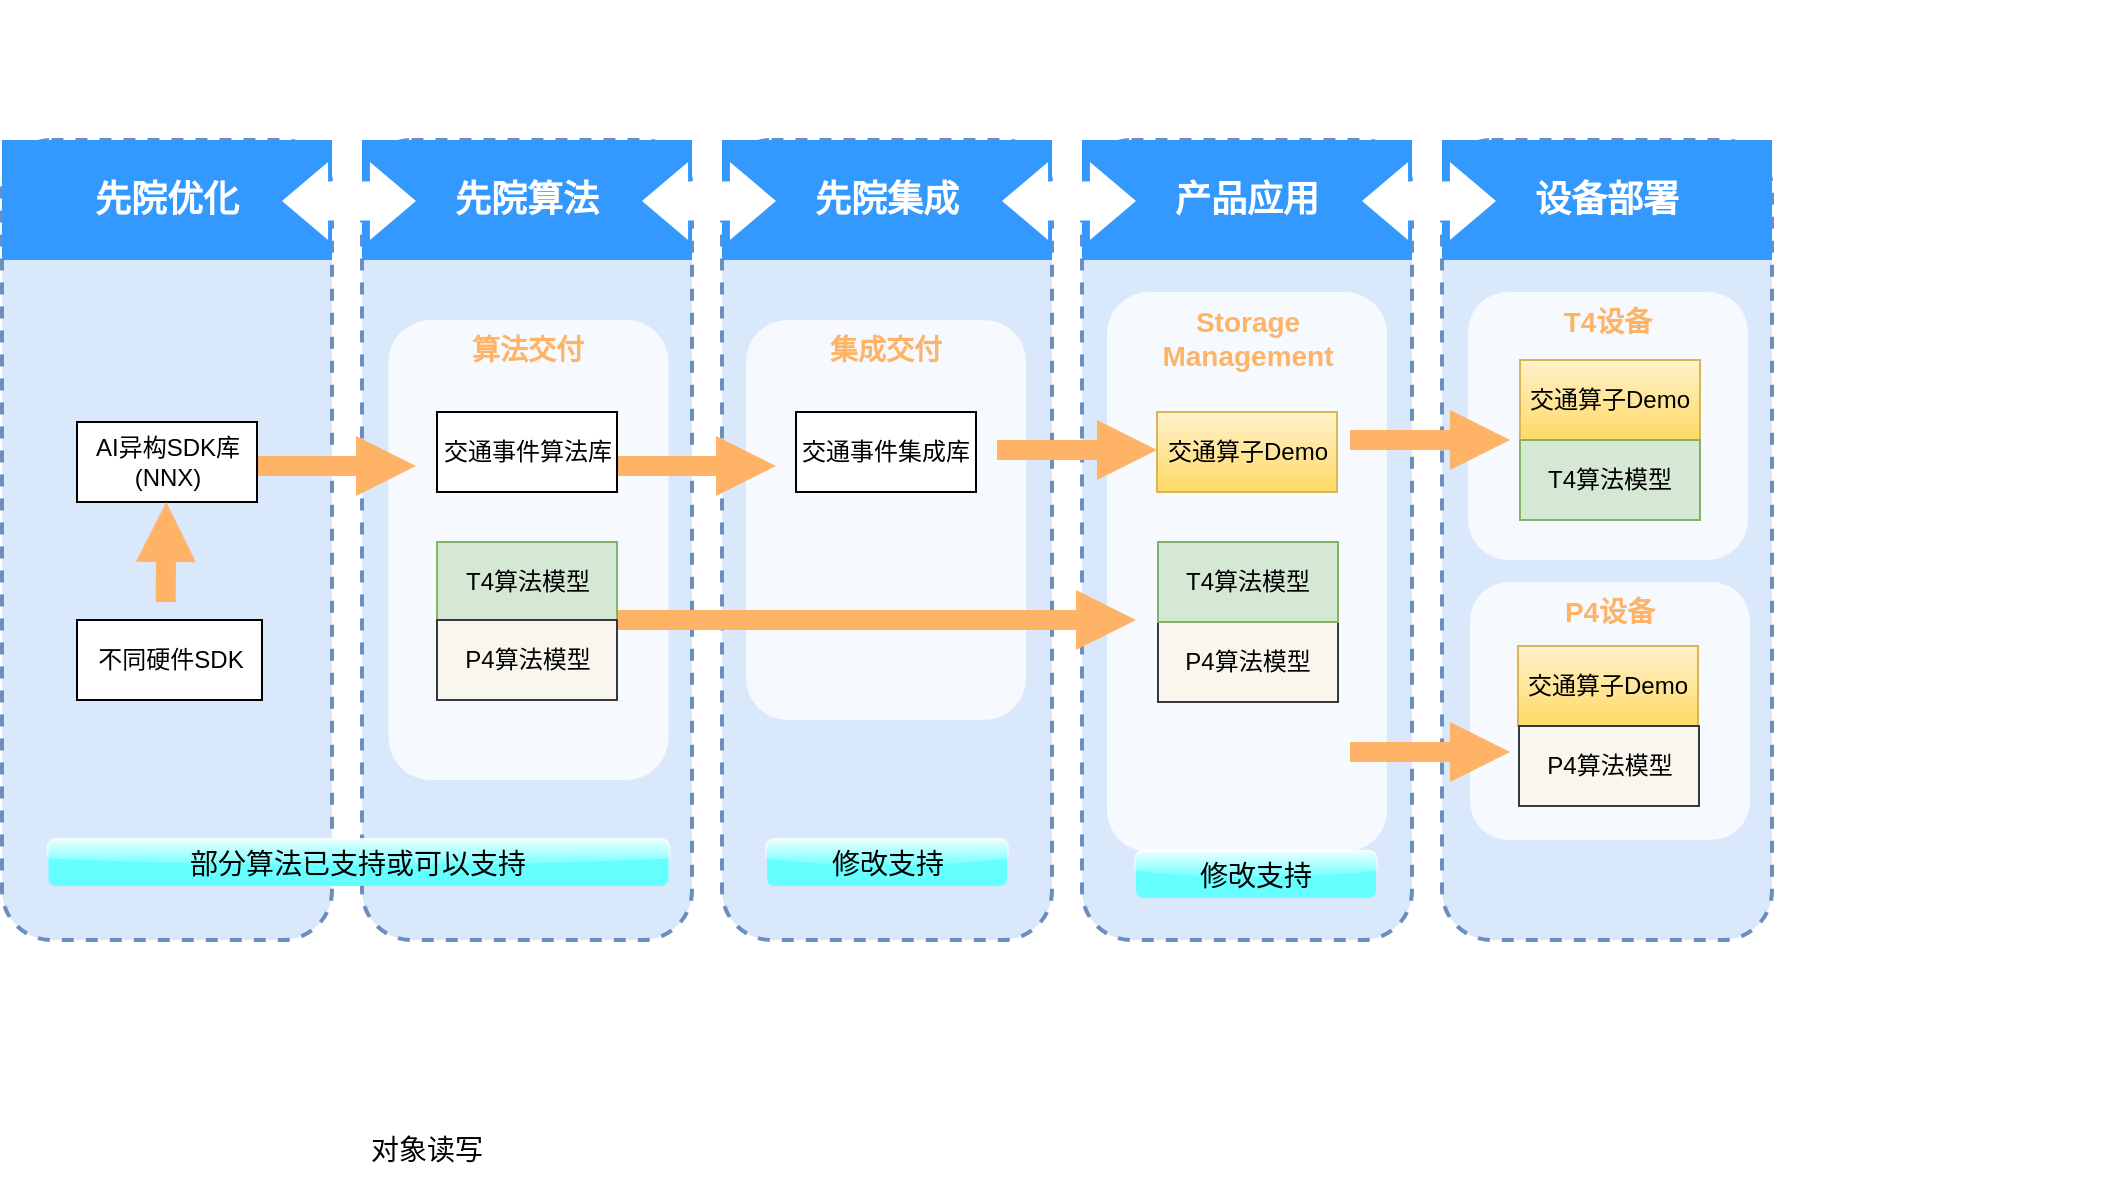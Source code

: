 <mxfile version="17.1.2" type="github">
  <diagram id="6a731a19-8d31-9384-78a2-239565b7b9f0" name="Page-1">
    <mxGraphModel dx="1298" dy="725" grid="1" gridSize="10" guides="1" tooltips="1" connect="1" arrows="1" fold="1" page="1" pageScale="1" pageWidth="1169" pageHeight="827" background="#FFFFFF" math="0" shadow="0">
      <root>
        <mxCell id="0" />
        <mxCell id="1" parent="0" />
        <mxCell id="2021" value="" style="rounded=1;whiteSpace=wrap;html=1;dashed=1;strokeColor=#6c8ebf;strokeWidth=2;fillColor=#dae8fc;fontFamily=Verdana;fontSize=12;" parent="1" vertex="1">
          <mxGeometry x="400" y="120" width="165" height="400" as="geometry" />
        </mxCell>
        <mxCell id="3UlqKtwu3MULmqk2jxQC-2092" value="集成交付" style="rounded=1;whiteSpace=wrap;html=1;dashed=1;strokeColor=none;strokeWidth=2;fillColor=#FFFFFF;fontFamily=Helvetica;fontSize=14;fontColor=#FFB366;opacity=75;verticalAlign=top;fontStyle=1" vertex="1" parent="1">
          <mxGeometry x="412" y="210" width="140" height="200" as="geometry" />
        </mxCell>
        <mxCell id="2019" value="" style="rounded=1;whiteSpace=wrap;html=1;dashed=1;strokeColor=#6c8ebf;strokeWidth=2;fillColor=#dae8fc;fontFamily=Verdana;fontSize=12;" parent="1" vertex="1">
          <mxGeometry x="40" y="120" width="165" height="400" as="geometry" />
        </mxCell>
        <mxCell id="2020" value="" style="rounded=1;whiteSpace=wrap;html=1;dashed=1;strokeColor=#6c8ebf;strokeWidth=2;fillColor=#dae8fc;fontFamily=Verdana;fontSize=12;" parent="1" vertex="1">
          <mxGeometry x="220" y="120" width="165" height="400" as="geometry" />
        </mxCell>
        <mxCell id="2022" value="" style="rounded=1;whiteSpace=wrap;html=1;dashed=1;strokeColor=#6c8ebf;strokeWidth=2;fillColor=#dae8fc;fontFamily=Verdana;fontSize=12;" parent="1" vertex="1">
          <mxGeometry x="580" y="120" width="165" height="400" as="geometry" />
        </mxCell>
        <mxCell id="2023" value="" style="rounded=1;whiteSpace=wrap;html=1;dashed=1;strokeColor=#6c8ebf;strokeWidth=2;fillColor=#dae8fc;fontFamily=Verdana;fontSize=12;" parent="1" vertex="1">
          <mxGeometry x="760" y="120" width="165" height="400" as="geometry" />
        </mxCell>
        <mxCell id="2025" value="先院优化" style="whiteSpace=wrap;html=1;dashed=1;strokeColor=none;strokeWidth=2;fillColor=#3399FF;fontFamily=Helvetica;fontSize=18;fontColor=#FFFFFF;fontStyle=1" parent="1" vertex="1">
          <mxGeometry x="40" y="120" width="165" height="60" as="geometry" />
        </mxCell>
        <mxCell id="2026" value="先院算法" style="whiteSpace=wrap;html=1;dashed=1;strokeColor=none;strokeWidth=2;fillColor=#3399FF;fontFamily=Helvetica;fontSize=18;fontColor=#FFFFFF;fontStyle=1" parent="1" vertex="1">
          <mxGeometry x="220" y="120" width="165" height="60" as="geometry" />
        </mxCell>
        <mxCell id="2027" value="先院集成" style="whiteSpace=wrap;html=1;dashed=1;strokeColor=none;strokeWidth=2;fillColor=#3399FF;fontFamily=Helvetica;fontSize=18;fontColor=#FFFFFF;fontStyle=1" parent="1" vertex="1">
          <mxGeometry x="400" y="120" width="165" height="60" as="geometry" />
        </mxCell>
        <mxCell id="2028" value="产品应用" style="whiteSpace=wrap;html=1;dashed=1;strokeColor=none;strokeWidth=2;fillColor=#3399FF;fontFamily=Helvetica;fontSize=18;fontColor=#FFFFFF;fontStyle=1" parent="1" vertex="1">
          <mxGeometry x="580" y="120" width="165" height="60" as="geometry" />
        </mxCell>
        <mxCell id="2029" value="设备部署" style="whiteSpace=wrap;html=1;dashed=1;strokeColor=none;strokeWidth=2;fillColor=#3399FF;fontFamily=Helvetica;fontSize=18;fontColor=#FFFFFF;fontStyle=1" parent="1" vertex="1">
          <mxGeometry x="760" y="120" width="165" height="60" as="geometry" />
        </mxCell>
        <mxCell id="2031" value="" style="shape=mxgraph.arrows.two_way_arrow_horizontal;html=1;verticalLabelPosition=bottom;verticalAlign=top;strokeWidth=2;strokeColor=none;dashed=1;fillColor=#FFFFFF;fontFamily=Verdana;fontSize=12;fontColor=#00BEF2" parent="1" vertex="1">
          <mxGeometry x="180" y="131" width="67" height="39" as="geometry" />
        </mxCell>
        <mxCell id="2032" value="" style="shape=mxgraph.arrows.two_way_arrow_horizontal;html=1;verticalLabelPosition=bottom;verticalAlign=top;strokeWidth=2;strokeColor=none;dashed=1;fillColor=#FFFFFF;fontFamily=Verdana;fontSize=12;fontColor=#00BEF2" parent="1" vertex="1">
          <mxGeometry x="360" y="131" width="67" height="39" as="geometry" />
        </mxCell>
        <mxCell id="2033" value="" style="shape=mxgraph.arrows.two_way_arrow_horizontal;html=1;verticalLabelPosition=bottom;verticalAlign=top;strokeWidth=2;strokeColor=none;dashed=1;fillColor=#FFFFFF;fontFamily=Verdana;fontSize=12;fontColor=#00BEF2" parent="1" vertex="1">
          <mxGeometry x="540" y="131" width="67" height="39" as="geometry" />
        </mxCell>
        <mxCell id="2034" value="" style="shape=mxgraph.arrows.two_way_arrow_horizontal;html=1;verticalLabelPosition=bottom;verticalAlign=top;strokeWidth=2;strokeColor=none;dashed=1;fillColor=#FFFFFF;fontFamily=Verdana;fontSize=12;fontColor=#00BEF2" parent="1" vertex="1">
          <mxGeometry x="720" y="131" width="67" height="39" as="geometry" />
        </mxCell>
        <mxCell id="2047" value="Windows Azure Management Portal" style="text;html=1;strokeColor=none;fillColor=none;align=center;verticalAlign=middle;whiteSpace=wrap;overflow=hidden;dashed=1;fontSize=36;fontColor=#FFFFFF;fontFamily=Helvetica;fontStyle=1" parent="1" vertex="1">
          <mxGeometry x="40" y="50" width="1060" height="50" as="geometry" />
        </mxCell>
        <mxCell id="2055" value="Storage Management" style="rounded=1;whiteSpace=wrap;html=1;dashed=1;strokeColor=none;strokeWidth=2;fillColor=#FFFFFF;fontFamily=Helvetica;fontSize=14;fontColor=#FFB366;opacity=75;verticalAlign=top;fontStyle=1" parent="1" vertex="1">
          <mxGeometry x="592.5" y="196" width="140" height="280" as="geometry" />
        </mxCell>
        <mxCell id="2059" value="T4设备" style="rounded=1;whiteSpace=wrap;html=1;dashed=1;strokeColor=none;strokeWidth=2;fillColor=#FFFFFF;fontFamily=Helvetica;fontSize=14;fontColor=#FFB366;opacity=75;verticalAlign=top;fontStyle=1" parent="1" vertex="1">
          <mxGeometry x="773" y="196" width="140" height="134" as="geometry" />
        </mxCell>
        <mxCell id="2061" value="P4设备" style="rounded=1;whiteSpace=wrap;html=1;dashed=1;strokeColor=none;strokeWidth=2;fillColor=#FFFFFF;fontFamily=Helvetica;fontSize=14;fontColor=#FFB366;opacity=75;verticalAlign=top;fontStyle=1" parent="1" vertex="1">
          <mxGeometry x="774" y="341" width="140" height="129" as="geometry" />
        </mxCell>
        <mxCell id="2068" value="算法交付" style="rounded=1;whiteSpace=wrap;html=1;dashed=1;strokeColor=none;strokeWidth=2;fillColor=#FFFFFF;fontFamily=Helvetica;fontSize=14;fontColor=#FFB366;opacity=75;verticalAlign=top;fontStyle=1" parent="1" vertex="1">
          <mxGeometry x="233.25" y="210" width="140" height="230" as="geometry" />
        </mxCell>
        <mxCell id="2075" value="" style="arrow;html=1;endArrow=block;endFill=1;strokeColor=none;strokeWidth=4;fontFamily=Helvetica;fontSize=36;fontColor=#FFB366;fillColor=#FFB366;" parent="1" edge="1">
          <mxGeometry width="100" height="100" relative="1" as="geometry">
            <mxPoint x="167" y="283" as="sourcePoint" />
            <mxPoint x="247" y="283" as="targetPoint" />
          </mxGeometry>
        </mxCell>
        <mxCell id="2076" value="" style="arrow;html=1;endArrow=block;endFill=1;strokeColor=none;strokeWidth=4;fontFamily=Helvetica;fontSize=36;fontColor=#FFB366;fillColor=#FFB366;opacity=100" parent="1" edge="1">
          <mxGeometry width="100" height="100" relative="1" as="geometry">
            <mxPoint x="347" y="283" as="sourcePoint" />
            <mxPoint x="427" y="283" as="targetPoint" />
          </mxGeometry>
        </mxCell>
        <mxCell id="2077" value="" style="arrow;html=1;endArrow=block;endFill=1;strokeColor=none;strokeWidth=4;fontFamily=Helvetica;fontSize=36;fontColor=#FFB366;fillColor=#FFB366;exitX=1;exitY=0;exitDx=0;exitDy=0;" parent="1" edge="1" source="3UlqKtwu3MULmqk2jxQC-2088">
          <mxGeometry width="100" height="100" relative="1" as="geometry">
            <mxPoint x="527" y="360" as="sourcePoint" />
            <mxPoint x="607" y="360" as="targetPoint" />
          </mxGeometry>
        </mxCell>
        <mxCell id="2078" value="" style="arrow;html=1;endArrow=block;endFill=1;strokeColor=none;strokeWidth=4;fontFamily=Helvetica;fontSize=36;fontColor=#FFB366;fillColor=#FFB366;" parent="1" edge="1">
          <mxGeometry width="100" height="100" relative="1" as="geometry">
            <mxPoint x="714" y="426" as="sourcePoint" />
            <mxPoint x="794" y="426" as="targetPoint" />
          </mxGeometry>
        </mxCell>
        <mxCell id="2079" value="" style="arrow;html=1;endArrow=block;endFill=1;strokeColor=none;strokeWidth=4;fontFamily=Helvetica;fontSize=36;fontColor=#FFB366;fillColor=#FFB366;" parent="1" edge="1">
          <mxGeometry width="100" height="100" relative="1" as="geometry">
            <mxPoint x="714" y="270" as="sourcePoint" />
            <mxPoint x="794" y="270" as="targetPoint" />
          </mxGeometry>
        </mxCell>
        <mxCell id="3UlqKtwu3MULmqk2jxQC-2085" value="AI异构SDK库&lt;br&gt;(NNX)" style="rounded=0;whiteSpace=wrap;html=1;" vertex="1" parent="1">
          <mxGeometry x="77.5" y="261" width="90" height="40" as="geometry" />
        </mxCell>
        <mxCell id="3UlqKtwu3MULmqk2jxQC-2086" value="交通事件算法库" style="rounded=0;whiteSpace=wrap;html=1;" vertex="1" parent="1">
          <mxGeometry x="257.5" y="256" width="90" height="40" as="geometry" />
        </mxCell>
        <mxCell id="3UlqKtwu3MULmqk2jxQC-2087" value="T4算法模型" style="rounded=0;whiteSpace=wrap;html=1;fillColor=#d5e8d4;strokeColor=#82b366;" vertex="1" parent="1">
          <mxGeometry x="257.5" y="321" width="90" height="40" as="geometry" />
        </mxCell>
        <mxCell id="3UlqKtwu3MULmqk2jxQC-2088" value="P4算法模型" style="rounded=0;whiteSpace=wrap;html=1;fillColor=#f9f7ed;strokeColor=#36393d;" vertex="1" parent="1">
          <mxGeometry x="257.5" y="360" width="90" height="40" as="geometry" />
        </mxCell>
        <mxCell id="3UlqKtwu3MULmqk2jxQC-2089" value="交通事件集成库" style="rounded=0;whiteSpace=wrap;html=1;" vertex="1" parent="1">
          <mxGeometry x="437" y="256" width="90" height="40" as="geometry" />
        </mxCell>
        <mxCell id="3UlqKtwu3MULmqk2jxQC-2091" value="P4算法模型" style="rounded=0;whiteSpace=wrap;html=1;fillColor=#f9f7ed;strokeColor=#36393d;" vertex="1" parent="1">
          <mxGeometry x="618" y="361" width="90" height="40" as="geometry" />
        </mxCell>
        <mxCell id="3UlqKtwu3MULmqk2jxQC-2094" value="交通算子Demo" style="rounded=0;whiteSpace=wrap;html=1;fillColor=#fff2cc;strokeColor=#d6b656;gradientColor=#ffd966;" vertex="1" parent="1">
          <mxGeometry x="617.5" y="256" width="90" height="40" as="geometry" />
        </mxCell>
        <mxCell id="3UlqKtwu3MULmqk2jxQC-2095" value="T4算法模型" style="rounded=0;whiteSpace=wrap;html=1;fillColor=#d5e8d4;strokeColor=#82b366;" vertex="1" parent="1">
          <mxGeometry x="618" y="321" width="90" height="40" as="geometry" />
        </mxCell>
        <mxCell id="3UlqKtwu3MULmqk2jxQC-2097" value="" style="arrow;html=1;endArrow=block;endFill=1;strokeColor=none;strokeWidth=4;fontFamily=Helvetica;fontSize=36;fontColor=#FFB366;fillColor=#FFB366;opacity=100" edge="1" parent="1">
          <mxGeometry width="100" height="100" relative="1" as="geometry">
            <mxPoint x="537.5" y="275.0" as="sourcePoint" />
            <mxPoint x="617.5" y="275.0" as="targetPoint" />
          </mxGeometry>
        </mxCell>
        <mxCell id="3UlqKtwu3MULmqk2jxQC-2098" value="交通算子Demo" style="rounded=0;whiteSpace=wrap;html=1;fillColor=#fff2cc;strokeColor=#d6b656;gradientColor=#ffd966;" vertex="1" parent="1">
          <mxGeometry x="799" y="230" width="90" height="40" as="geometry" />
        </mxCell>
        <mxCell id="3UlqKtwu3MULmqk2jxQC-2099" value="T4算法模型" style="rounded=0;whiteSpace=wrap;html=1;fillColor=#d5e8d4;strokeColor=#82b366;" vertex="1" parent="1">
          <mxGeometry x="799" y="270" width="90" height="40" as="geometry" />
        </mxCell>
        <mxCell id="3UlqKtwu3MULmqk2jxQC-2100" value="交通算子Demo" style="rounded=0;whiteSpace=wrap;html=1;fillColor=#fff2cc;strokeColor=#d6b656;gradientColor=#ffd966;" vertex="1" parent="1">
          <mxGeometry x="798" y="373" width="90" height="40" as="geometry" />
        </mxCell>
        <mxCell id="3UlqKtwu3MULmqk2jxQC-2101" value="P4算法模型" style="rounded=0;whiteSpace=wrap;html=1;fillColor=#f9f7ed;strokeColor=#36393d;" vertex="1" parent="1">
          <mxGeometry x="798.5" y="413" width="90" height="40" as="geometry" />
        </mxCell>
        <mxCell id="3UlqKtwu3MULmqk2jxQC-2102" value="对象读写" style="text;html=1;strokeColor=none;fillColor=none;align=center;verticalAlign=middle;whiteSpace=wrap;rounded=0;fontSize=14;" vertex="1" parent="1">
          <mxGeometry x="130.75" y="610" width="242.5" height="30" as="geometry" />
        </mxCell>
        <mxCell id="3UlqKtwu3MULmqk2jxQC-2103" value="&lt;span style=&quot;font-size: 14px&quot;&gt;部分算法已支持或可以支持&lt;/span&gt;" style="rounded=1;whiteSpace=wrap;html=1;fillColor=#66FFFF;strokeColor=none;glass=1;sketch=0;shadow=0;" vertex="1" parent="1">
          <mxGeometry x="63.25" y="470" width="310" height="23" as="geometry" />
        </mxCell>
        <mxCell id="3UlqKtwu3MULmqk2jxQC-2104" value="&lt;span style=&quot;font-size: 14px&quot;&gt;修改支持&lt;/span&gt;" style="rounded=1;whiteSpace=wrap;html=1;fillColor=#66FFFF;strokeColor=none;glass=1;sketch=0;shadow=0;" vertex="1" parent="1">
          <mxGeometry x="422.5" y="470" width="120" height="23" as="geometry" />
        </mxCell>
        <mxCell id="3UlqKtwu3MULmqk2jxQC-2105" value="不同硬件SDK" style="rounded=0;whiteSpace=wrap;html=1;" vertex="1" parent="1">
          <mxGeometry x="77.5" y="360" width="92.5" height="40" as="geometry" />
        </mxCell>
        <mxCell id="3UlqKtwu3MULmqk2jxQC-2106" value="" style="arrow;html=1;endArrow=block;endFill=1;strokeColor=none;strokeWidth=4;fontFamily=Helvetica;fontSize=36;fontColor=#FFB366;fillColor=#FFB366;" edge="1" parent="1">
          <mxGeometry width="100" height="100" relative="1" as="geometry">
            <mxPoint x="121.87" y="351.0" as="sourcePoint" />
            <mxPoint x="122.12" y="301" as="targetPoint" />
          </mxGeometry>
        </mxCell>
        <mxCell id="3UlqKtwu3MULmqk2jxQC-2108" value="&lt;span style=&quot;font-size: 14px&quot;&gt;修改支持&lt;/span&gt;" style="rounded=1;whiteSpace=wrap;html=1;fillColor=#66FFFF;strokeColor=none;glass=1;sketch=0;shadow=0;" vertex="1" parent="1">
          <mxGeometry x="607" y="476" width="120" height="23" as="geometry" />
        </mxCell>
      </root>
    </mxGraphModel>
  </diagram>
</mxfile>
